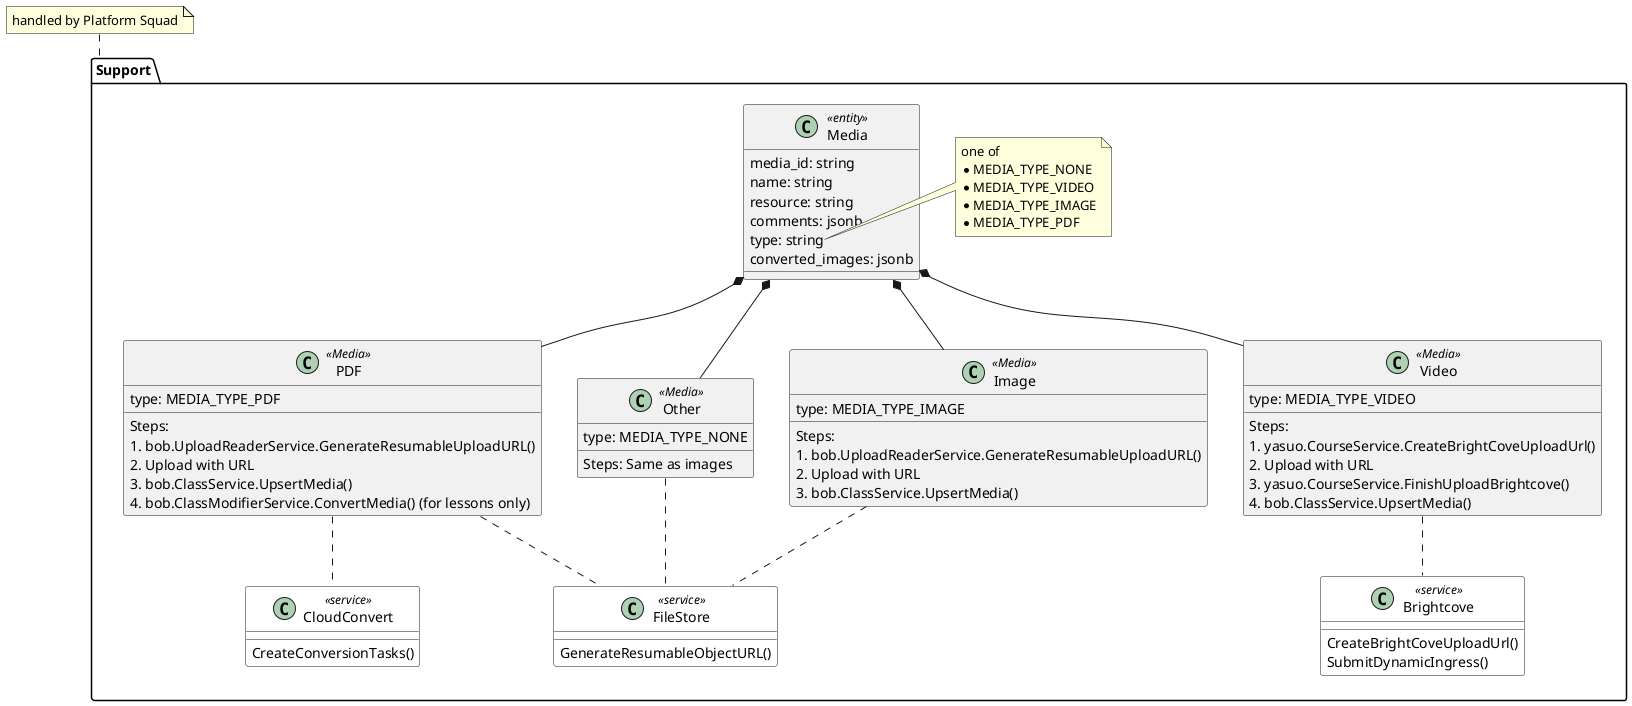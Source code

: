 @startuml support_simplified
namespace Support {
    class Media <<entity>> {
        media_id: string
        name: string
        resource: string
        comments: jsonb
        type: string
        converted_images: jsonb
        ' created_at: timestamp
        ' updated_at: timestamp
        ' deleted_at: timestamp
    }
    note right of Media::type
    one of
    * MEDIA_TYPE_NONE
    * MEDIA_TYPE_VIDEO
    * MEDIA_TYPE_IMAGE
    * MEDIA_TYPE_PDF
    end note

    Class Video <<Media>> {
        type: MEDIA_TYPE_VIDEO
        __
        Steps:
        1. yasuo.CourseService.CreateBrightCoveUploadUrl()
        2. Upload with URL
        3. yasuo.CourseService.FinishUploadBrightcove()
        4. bob.ClassService.UpsertMedia()
    }
    class Image <<Media>> {
        type: MEDIA_TYPE_IMAGE
        __
        Steps:
        1. bob.UploadReaderService.GenerateResumableUploadURL()
        2. Upload with URL
        3. bob.ClassService.UpsertMedia()
    }
    class PDF <<Media>> {
        type: MEDIA_TYPE_PDF
        __
        Steps:
        1. bob.UploadReaderService.GenerateResumableUploadURL()
        2. Upload with URL
        3. bob.ClassService.UpsertMedia()
        4. bob.ClassModifierService.ConvertMedia() (for lessons only)
    }
    class Other <<Media>> {
        type: MEDIA_TYPE_NONE
        __
        Steps: Same as images
    }
    Media *-- PDF
    Media *-- Image
    Media *-- Video
    Media *-- Other

    Class FileStore <<service>> #FFFFFF {
        GenerateResumableObjectURL()
    }

    Class CloudConvert <<service>> #FFFFFF {
        CreateConversionTasks()
    }

    Class Brightcove <<service>> #FFFFFF {
        CreateBrightCoveUploadUrl()
        SubmitDynamicIngress()
    }
    Brightcove .u. Video
    FileStore .u. Image
    FileStore .u. Other
    FileStore .u. PDF
    CloudConvert .u. PDF
}
note top of Support: handled by Platform Squad
@enduml